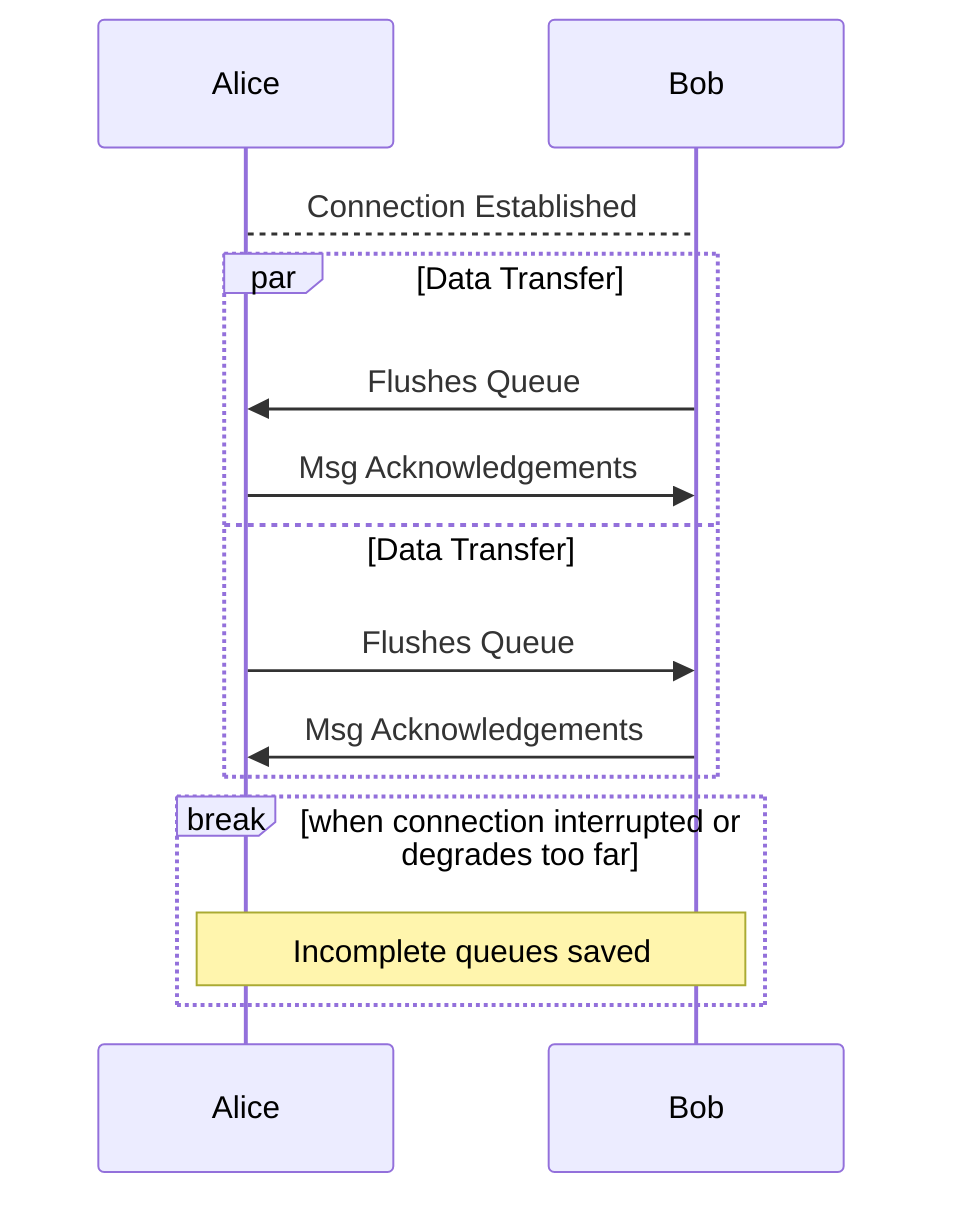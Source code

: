 sequenceDiagram
    participant A as Alice
    participant B as Bob

    A-->B: Connection Established
    par Data Transfer
    B->>A: Flushes Queue
    A->>B: Msg Acknowledgements
    and Data Transfer
    A->>B: Flushes Queue
    B->>A: Msg Acknowledgements
    end
    break when connection interrupted or degrades too far
    Note over A,B: Incomplete queues saved
    end